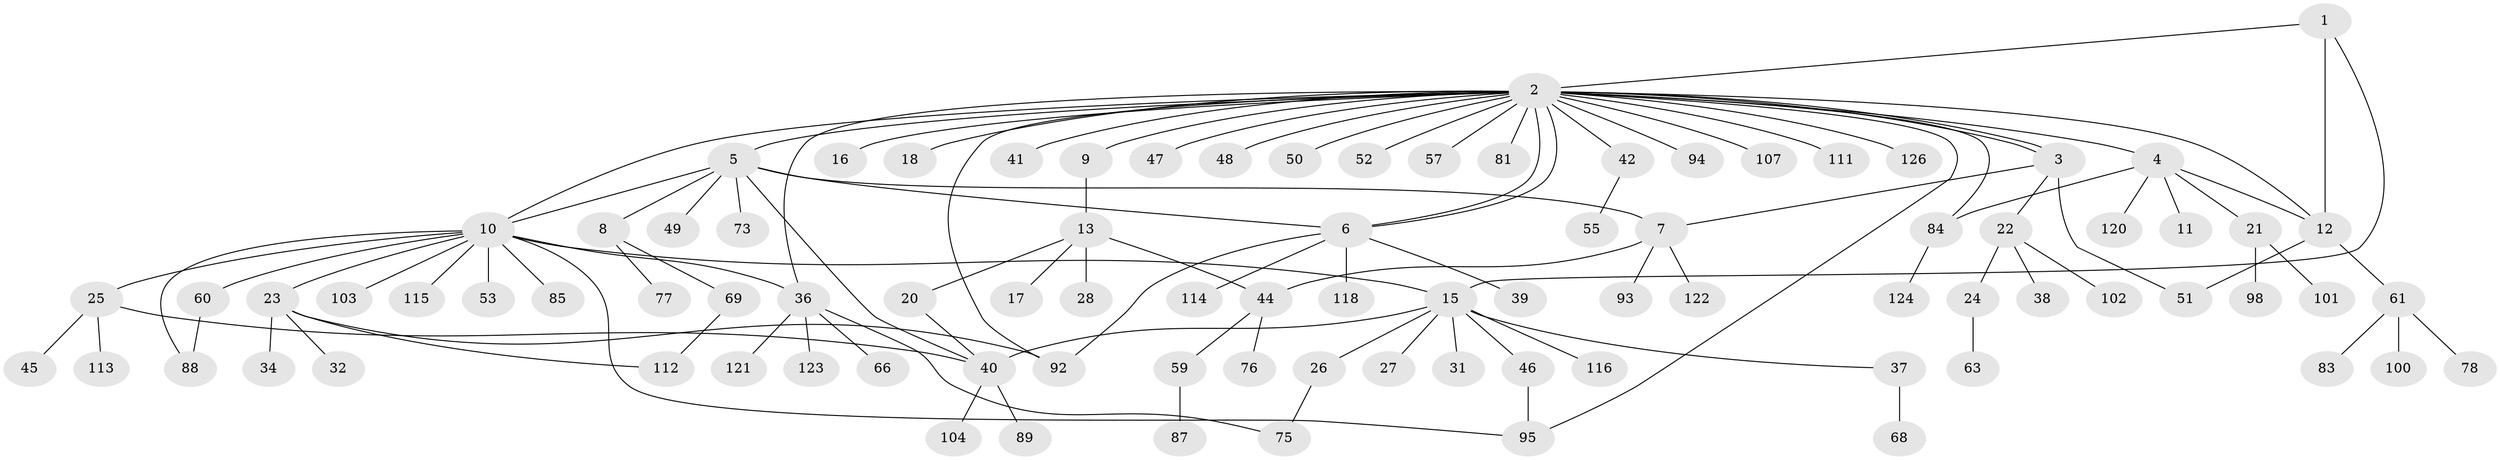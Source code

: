 // original degree distribution, {4: 0.047619047619047616, 29: 0.007936507936507936, 6: 0.031746031746031744, 9: 0.031746031746031744, 2: 0.20634920634920634, 1: 0.5396825396825397, 5: 0.031746031746031744, 3: 0.09523809523809523, 7: 0.007936507936507936}
// Generated by graph-tools (version 1.1) at 2025/41/03/06/25 10:41:48]
// undirected, 91 vertices, 112 edges
graph export_dot {
graph [start="1"]
  node [color=gray90,style=filled];
  1 [super="+19"];
  2 [super="+56"];
  3 [super="+105"];
  4 [super="+70"];
  5 [super="+33"];
  6 [super="+67"];
  7 [super="+80"];
  8 [super="+54"];
  9;
  10 [super="+14"];
  11;
  12 [super="+43"];
  13 [super="+71"];
  15 [super="+35"];
  16;
  17;
  18;
  20 [super="+72"];
  21 [super="+96"];
  22 [super="+30"];
  23 [super="+29"];
  24 [super="+117"];
  25 [super="+58"];
  26;
  27;
  28 [super="+64"];
  31;
  32;
  34;
  36 [super="+79"];
  37 [super="+62"];
  38;
  39;
  40 [super="+86"];
  41 [super="+108"];
  42 [super="+65"];
  44 [super="+97"];
  45;
  46;
  47 [super="+106"];
  48;
  49;
  50 [super="+91"];
  51 [super="+82"];
  52;
  53;
  55;
  57;
  59;
  60 [super="+74"];
  61 [super="+109"];
  63 [super="+119"];
  66;
  68 [super="+99"];
  69;
  73;
  75 [super="+110"];
  76;
  77;
  78;
  81;
  83;
  84 [super="+90"];
  85;
  87;
  88;
  89;
  92;
  93;
  94;
  95;
  98;
  100;
  101;
  102;
  103;
  104;
  107;
  111;
  112;
  113;
  114;
  115 [super="+125"];
  116;
  118;
  120;
  121;
  122;
  123;
  124;
  126;
  1 -- 2;
  1 -- 15;
  1 -- 12;
  2 -- 3;
  2 -- 3;
  2 -- 4;
  2 -- 5;
  2 -- 6;
  2 -- 6;
  2 -- 9;
  2 -- 10;
  2 -- 12;
  2 -- 16;
  2 -- 18;
  2 -- 36;
  2 -- 41;
  2 -- 42;
  2 -- 47;
  2 -- 48;
  2 -- 50;
  2 -- 52;
  2 -- 57;
  2 -- 81;
  2 -- 84;
  2 -- 92;
  2 -- 94;
  2 -- 95;
  2 -- 107;
  2 -- 111;
  2 -- 126;
  3 -- 22;
  3 -- 51;
  3 -- 7;
  4 -- 11;
  4 -- 12;
  4 -- 21;
  4 -- 84;
  4 -- 120;
  5 -- 6;
  5 -- 7;
  5 -- 8;
  5 -- 10;
  5 -- 40;
  5 -- 49;
  5 -- 73;
  6 -- 39;
  6 -- 92;
  6 -- 114;
  6 -- 118;
  7 -- 93;
  7 -- 44;
  7 -- 122;
  8 -- 69;
  8 -- 77;
  9 -- 13;
  10 -- 53;
  10 -- 60;
  10 -- 115;
  10 -- 36;
  10 -- 103;
  10 -- 15;
  10 -- 85;
  10 -- 23;
  10 -- 88;
  10 -- 25;
  10 -- 95;
  12 -- 51;
  12 -- 61;
  13 -- 17;
  13 -- 20;
  13 -- 28;
  13 -- 44;
  15 -- 26;
  15 -- 27;
  15 -- 31;
  15 -- 37;
  15 -- 116;
  15 -- 40;
  15 -- 46;
  20 -- 40;
  21 -- 98;
  21 -- 101;
  22 -- 24;
  22 -- 38;
  22 -- 102;
  23 -- 112;
  23 -- 32;
  23 -- 34;
  23 -- 92;
  24 -- 63;
  25 -- 45;
  25 -- 40;
  25 -- 113;
  26 -- 75;
  36 -- 66;
  36 -- 121;
  36 -- 123;
  36 -- 75;
  37 -- 68;
  40 -- 89;
  40 -- 104;
  42 -- 55;
  44 -- 59;
  44 -- 76;
  46 -- 95;
  59 -- 87;
  60 -- 88;
  61 -- 78;
  61 -- 83;
  61 -- 100;
  69 -- 112;
  84 -- 124;
}
